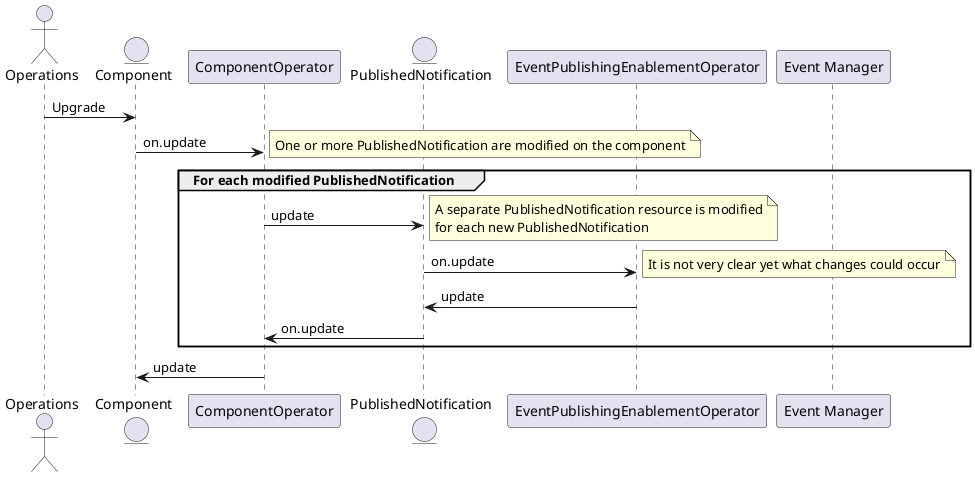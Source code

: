 @startuml

actor Operations
entity Component
participant ComponentOperator
entity PublishedNotification
participant EventPublishingEnablementOperator
participant "Event Manager" as TMFC019

Component <- Operations : Upgrade
Component -> ComponentOperator: on.update 
note right
    One or more PublishedNotification are modified on the component
end note
group For each modified PublishedNotification
	ComponentOperator -> PublishedNotification: update
	note right
	    A separate PublishedNotification resource is modified
	    for each new PublishedNotification 
	end note
    PublishedNotification -> EventPublishingEnablementOperator: on.update     
    note right
    	It is not very clear yet what changes could occur
    end note
    PublishedNotification <- EventPublishingEnablementOperator: update
    ComponentOperator <- PublishedNotification: on.update
end
Component <- ComponentOperator: update 

@enduml